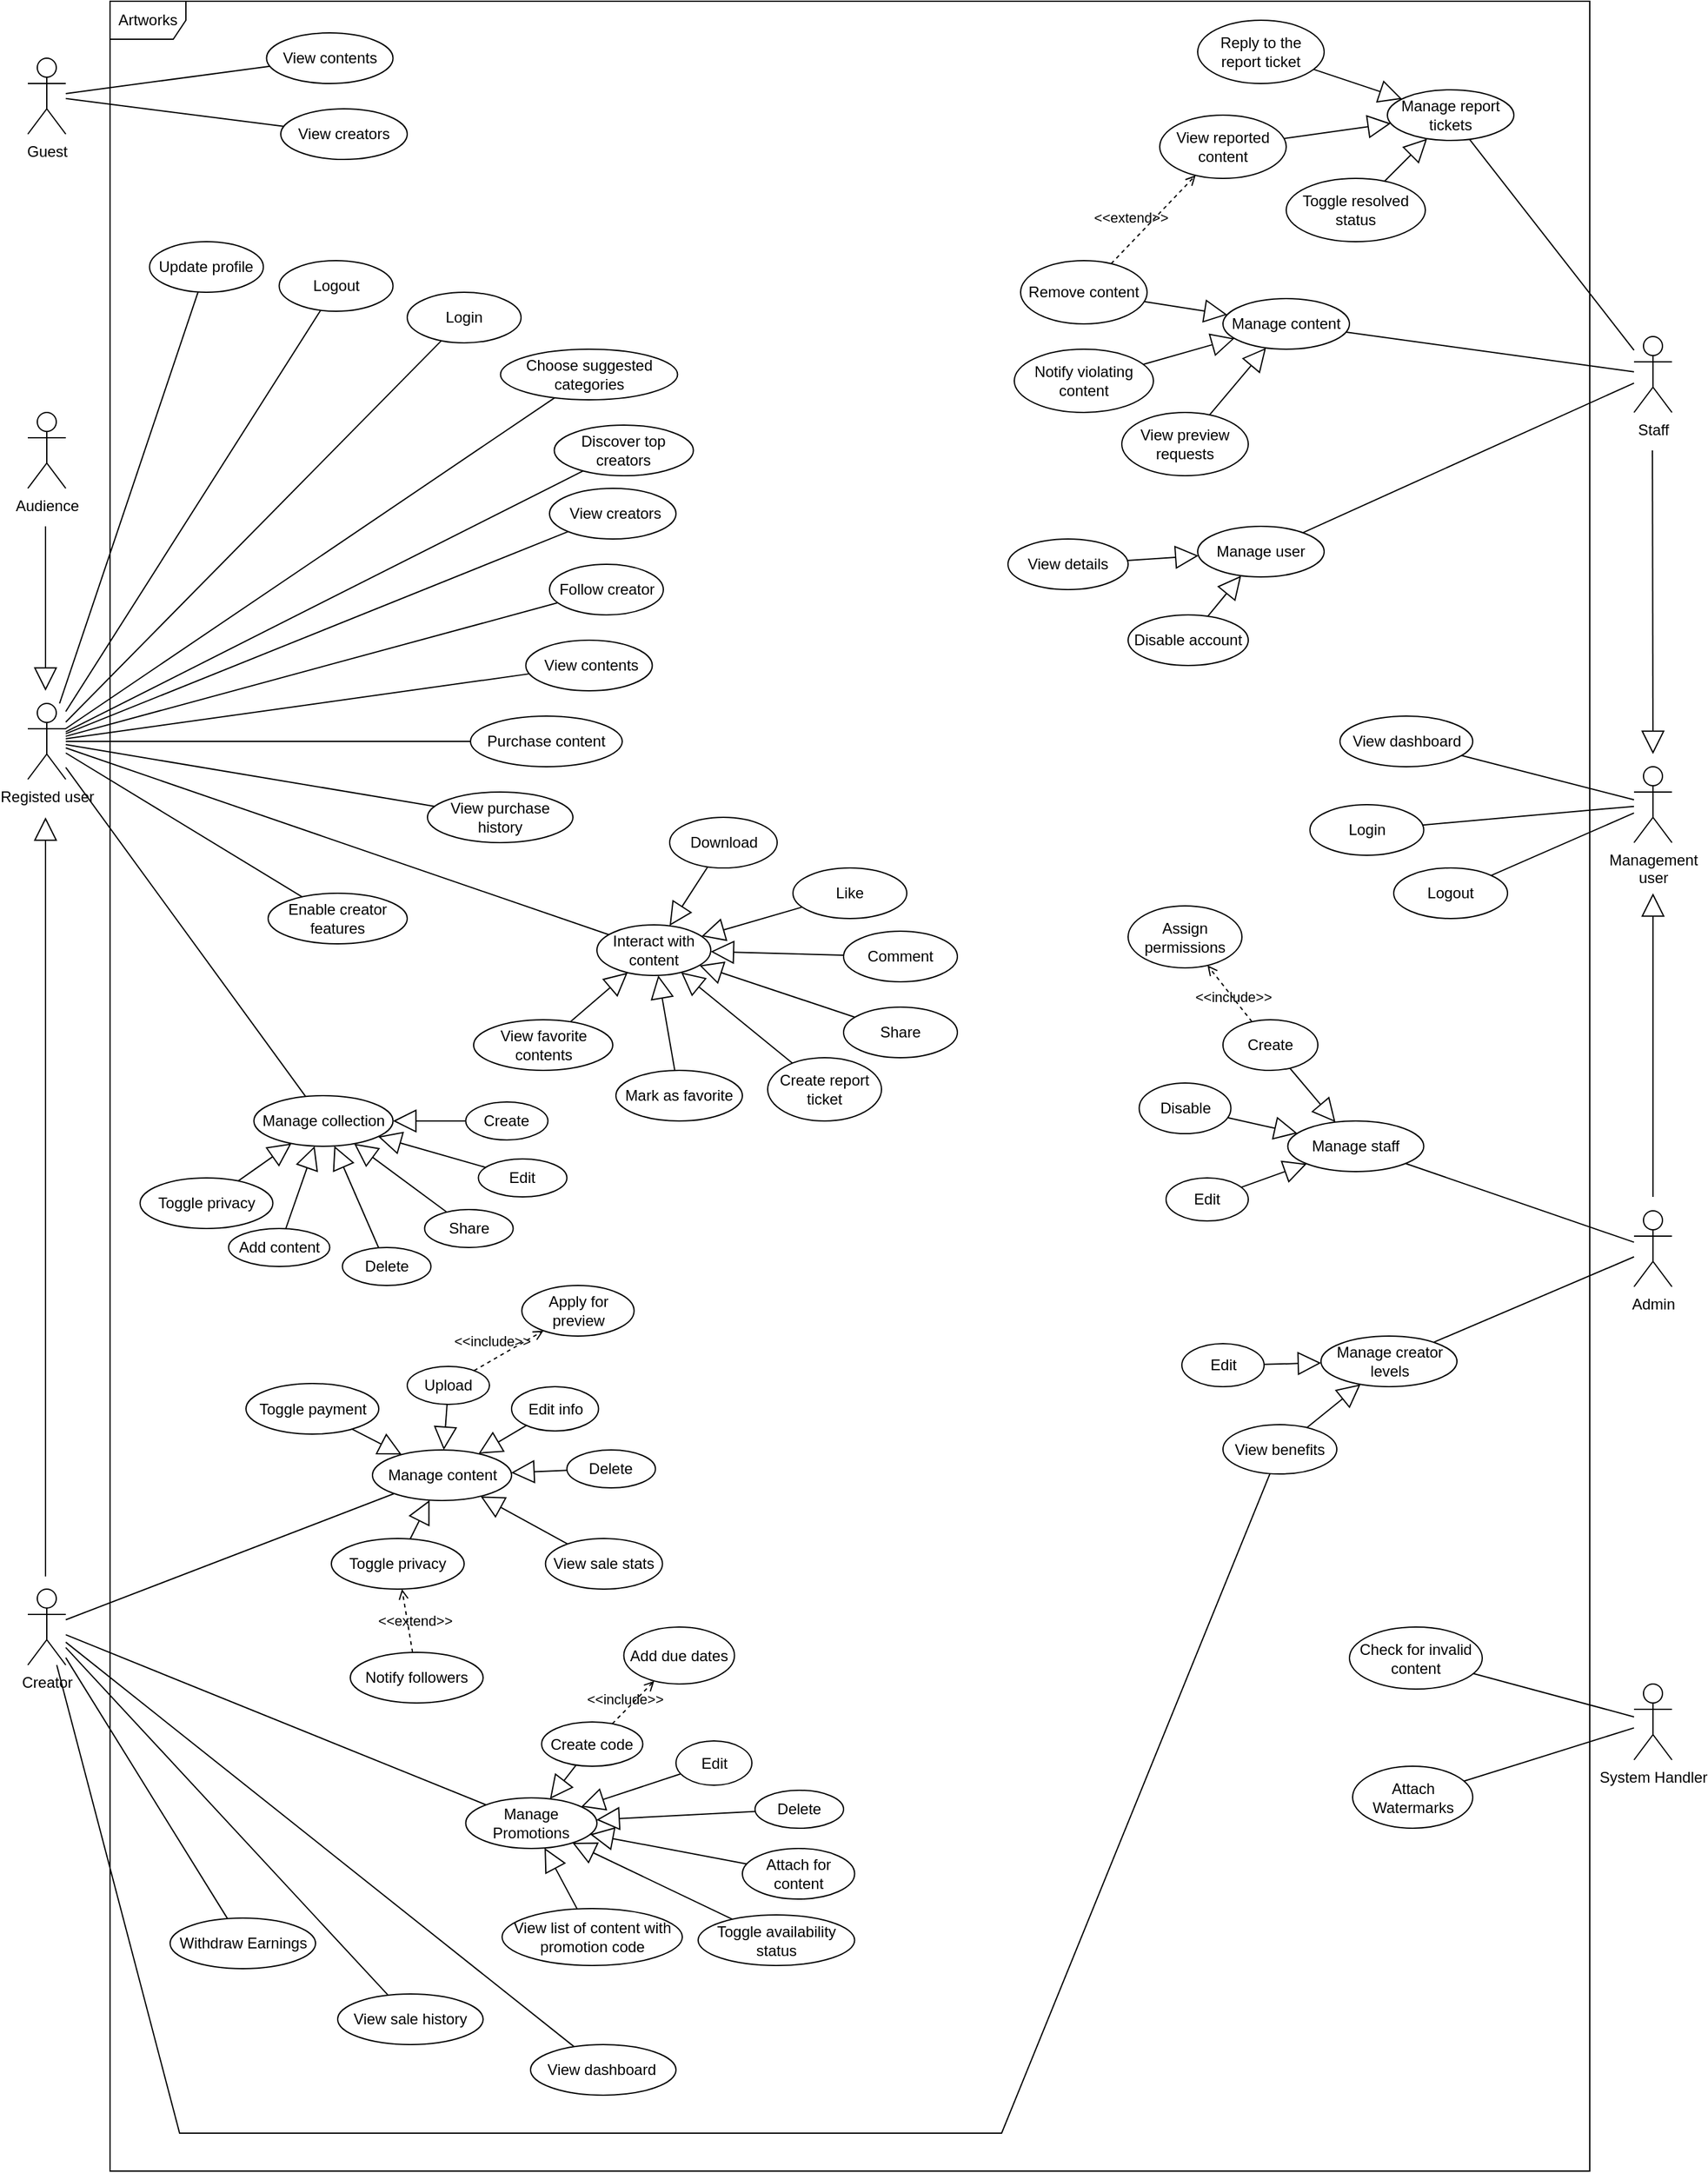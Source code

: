 <mxfile version="20.7.4" type="device"><diagram name="Page-1" id="kQustK7a7UurnO4DszvL"><mxGraphModel dx="1050" dy="621" grid="1" gridSize="10" guides="1" tooltips="1" connect="1" arrows="1" fold="1" page="1" pageScale="1" pageWidth="827" pageHeight="1169" math="0" shadow="0"><root><mxCell id="0"/><mxCell id="1" parent="0"/><mxCell id="cgvhc1aXtTmE0qDCcYUd-1" value="Artworks" style="shape=umlFrame;whiteSpace=wrap;html=1;pointerEvents=0;movable=0;resizable=0;rotatable=0;deletable=0;editable=0;connectable=0;" parent="1" vertex="1"><mxGeometry x="105" y="55" width="1170" height="1715" as="geometry"/></mxCell><mxCell id="NN4gmydEw8LI-2lwSv9F-12" style="rounded=0;orthogonalLoop=1;jettySize=auto;html=1;endArrow=none;endFill=0;" parent="1" source="NN4gmydEw8LI-2lwSv9F-4" target="NN4gmydEw8LI-2lwSv9F-11" edge="1"><mxGeometry relative="1" as="geometry"><mxPoint x="70" y="446.815" as="sourcePoint"/></mxGeometry></mxCell><mxCell id="NN4gmydEw8LI-2lwSv9F-13" style="rounded=0;orthogonalLoop=1;jettySize=auto;html=1;endArrow=none;endFill=0;" parent="1" source="NN4gmydEw8LI-2lwSv9F-4" target="NN4gmydEw8LI-2lwSv9F-9" edge="1"><mxGeometry relative="1" as="geometry"><mxPoint x="70" y="449.579" as="sourcePoint"/></mxGeometry></mxCell><mxCell id="NN4gmydEw8LI-2lwSv9F-15" style="edgeStyle=none;rounded=0;orthogonalLoop=1;jettySize=auto;html=1;endArrow=none;endFill=0;" parent="1" source="NN4gmydEw8LI-2lwSv9F-4" target="NN4gmydEw8LI-2lwSv9F-14" edge="1"><mxGeometry relative="1" as="geometry"><mxPoint x="70" y="443.397" as="sourcePoint"/></mxGeometry></mxCell><mxCell id="NN4gmydEw8LI-2lwSv9F-26" style="edgeStyle=none;rounded=0;orthogonalLoop=1;jettySize=auto;html=1;endArrow=none;endFill=0;" parent="1" source="NN4gmydEw8LI-2lwSv9F-4" target="NN4gmydEw8LI-2lwSv9F-25" edge="1"><mxGeometry relative="1" as="geometry"/></mxCell><mxCell id="NN4gmydEw8LI-2lwSv9F-33" style="edgeStyle=none;rounded=0;orthogonalLoop=1;jettySize=auto;html=1;endArrow=none;endFill=0;" parent="1" source="NN4gmydEw8LI-2lwSv9F-4" target="NN4gmydEw8LI-2lwSv9F-45" edge="1"><mxGeometry relative="1" as="geometry"><mxPoint x="216.309" y="870.574" as="targetPoint"/></mxGeometry></mxCell><mxCell id="NN4gmydEw8LI-2lwSv9F-36" style="edgeStyle=none;rounded=0;orthogonalLoop=1;jettySize=auto;html=1;endArrow=none;endFill=0;" parent="1" source="NN4gmydEw8LI-2lwSv9F-4" target="NN4gmydEw8LI-2lwSv9F-35" edge="1"><mxGeometry relative="1" as="geometry"/></mxCell><mxCell id="NN4gmydEw8LI-2lwSv9F-44" style="edgeStyle=none;rounded=0;orthogonalLoop=1;jettySize=auto;html=1;endArrow=none;endFill=0;" parent="1" source="NN4gmydEw8LI-2lwSv9F-4" target="NN4gmydEw8LI-2lwSv9F-43" edge="1"><mxGeometry relative="1" as="geometry"><mxPoint x="70" y="462" as="sourcePoint"/></mxGeometry></mxCell><mxCell id="NN4gmydEw8LI-2lwSv9F-50" style="edgeStyle=none;rounded=0;orthogonalLoop=1;jettySize=auto;html=1;endArrow=none;endFill=0;" parent="1" source="NN4gmydEw8LI-2lwSv9F-4" target="NN4gmydEw8LI-2lwSv9F-49" edge="1"><mxGeometry relative="1" as="geometry"><mxPoint x="70" y="452.386" as="sourcePoint"/></mxGeometry></mxCell><mxCell id="NN4gmydEw8LI-2lwSv9F-52" style="edgeStyle=none;rounded=0;orthogonalLoop=1;jettySize=auto;html=1;endArrow=none;endFill=0;" parent="1" source="NN4gmydEw8LI-2lwSv9F-4" target="NN4gmydEw8LI-2lwSv9F-51" edge="1"><mxGeometry relative="1" as="geometry"><mxPoint x="70" y="456.136" as="sourcePoint"/></mxGeometry></mxCell><mxCell id="NN4gmydEw8LI-2lwSv9F-58" style="edgeStyle=none;rounded=0;orthogonalLoop=1;jettySize=auto;html=1;endArrow=none;endFill=0;" parent="1" source="NN4gmydEw8LI-2lwSv9F-4" target="NN4gmydEw8LI-2lwSv9F-57" edge="1"><mxGeometry relative="1" as="geometry"/></mxCell><mxCell id="NN4gmydEw8LI-2lwSv9F-87" style="edgeStyle=none;shape=connector;rounded=0;orthogonalLoop=1;jettySize=auto;html=1;labelBackgroundColor=default;strokeColor=default;align=center;verticalAlign=middle;fontFamily=Helvetica;fontSize=11;fontColor=default;endArrow=none;endFill=0;" parent="1" source="NN4gmydEw8LI-2lwSv9F-4" target="NN4gmydEw8LI-2lwSv9F-75" edge="1"><mxGeometry relative="1" as="geometry"/></mxCell><mxCell id="NN4gmydEw8LI-2lwSv9F-4" value="Registed user" style="shape=umlActor;verticalLabelPosition=bottom;verticalAlign=top;html=1;" parent="1" vertex="1"><mxGeometry x="40" y="610" width="30" height="60" as="geometry"/></mxCell><mxCell id="NN4gmydEw8LI-2lwSv9F-21" style="edgeStyle=none;rounded=0;orthogonalLoop=1;jettySize=auto;html=1;endArrow=none;endFill=0;" parent="1" source="NN4gmydEw8LI-2lwSv9F-6" target="NN4gmydEw8LI-2lwSv9F-16" edge="1"><mxGeometry relative="1" as="geometry"/></mxCell><mxCell id="NN4gmydEw8LI-2lwSv9F-70" style="edgeStyle=none;shape=connector;rounded=0;orthogonalLoop=1;jettySize=auto;html=1;labelBackgroundColor=default;strokeColor=default;align=center;verticalAlign=middle;fontFamily=Helvetica;fontSize=11;fontColor=default;endArrow=none;endFill=0;" parent="1" source="NN4gmydEw8LI-2lwSv9F-6" target="NN4gmydEw8LI-2lwSv9F-63" edge="1"><mxGeometry relative="1" as="geometry"/></mxCell><mxCell id="NN4gmydEw8LI-2lwSv9F-6" value="Guest" style="shape=umlActor;verticalLabelPosition=bottom;verticalAlign=top;html=1;" parent="1" vertex="1"><mxGeometry x="40" y="100" width="30" height="60" as="geometry"/></mxCell><mxCell id="NN4gmydEw8LI-2lwSv9F-9" value="Login" style="ellipse;whiteSpace=wrap;html=1;" parent="1" vertex="1"><mxGeometry x="340" y="285" width="90" height="40" as="geometry"/></mxCell><mxCell id="NN4gmydEw8LI-2lwSv9F-11" value="Logout" style="ellipse;whiteSpace=wrap;html=1;" parent="1" vertex="1"><mxGeometry x="238.75" y="260" width="90" height="40" as="geometry"/></mxCell><mxCell id="NN4gmydEw8LI-2lwSv9F-14" value="Update profile" style="ellipse;whiteSpace=wrap;html=1;" parent="1" vertex="1"><mxGeometry x="136.25" y="245" width="90" height="40" as="geometry"/></mxCell><mxCell id="NN4gmydEw8LI-2lwSv9F-16" value="View contents" style="ellipse;whiteSpace=wrap;html=1;" parent="1" vertex="1"><mxGeometry x="228.75" y="80" width="100" height="40" as="geometry"/></mxCell><mxCell id="NN4gmydEw8LI-2lwSv9F-25" value="Purchase content" style="ellipse;whiteSpace=wrap;html=1;" parent="1" vertex="1"><mxGeometry x="390" y="620" width="120" height="40" as="geometry"/></mxCell><mxCell id="NN4gmydEw8LI-2lwSv9F-35" value="Interact with content" style="ellipse;whiteSpace=wrap;html=1;" parent="1" vertex="1"><mxGeometry x="490" y="785" width="90" height="40" as="geometry"/></mxCell><mxCell id="NN4gmydEw8LI-2lwSv9F-37" value="Like" style="ellipse;whiteSpace=wrap;html=1;" parent="1" vertex="1"><mxGeometry x="645" y="740" width="90" height="40" as="geometry"/></mxCell><mxCell id="NN4gmydEw8LI-2lwSv9F-38" value="Comment" style="ellipse;whiteSpace=wrap;html=1;" parent="1" vertex="1"><mxGeometry x="685" y="790" width="90" height="40" as="geometry"/></mxCell><mxCell id="NN4gmydEw8LI-2lwSv9F-39" value="Share" style="ellipse;whiteSpace=wrap;html=1;" parent="1" vertex="1"><mxGeometry x="685" y="850" width="90" height="40" as="geometry"/></mxCell><mxCell id="NN4gmydEw8LI-2lwSv9F-43" value="Follow creator" style="ellipse;whiteSpace=wrap;html=1;" parent="1" vertex="1"><mxGeometry x="452.5" y="500" width="90" height="40" as="geometry"/></mxCell><mxCell id="NN4gmydEw8LI-2lwSv9F-45" value="View purchase history" style="ellipse;whiteSpace=wrap;html=1;" parent="1" vertex="1"><mxGeometry x="356" y="680" width="115" height="40" as="geometry"/></mxCell><mxCell id="NN4gmydEw8LI-2lwSv9F-47" value="Download" style="ellipse;whiteSpace=wrap;html=1;" parent="1" vertex="1"><mxGeometry x="547.5" y="700" width="85" height="40" as="geometry"/></mxCell><mxCell id="NN4gmydEw8LI-2lwSv9F-49" value="Choose suggested categories" style="ellipse;whiteSpace=wrap;html=1;" parent="1" vertex="1"><mxGeometry x="413.75" y="330" width="140" height="40" as="geometry"/></mxCell><mxCell id="NN4gmydEw8LI-2lwSv9F-51" value="Discover top creators" style="ellipse;whiteSpace=wrap;html=1;" parent="1" vertex="1"><mxGeometry x="456.25" y="390" width="110" height="40" as="geometry"/></mxCell><mxCell id="NN4gmydEw8LI-2lwSv9F-53" value="Create report ticket" style="ellipse;whiteSpace=wrap;html=1;" parent="1" vertex="1"><mxGeometry x="625" y="890" width="90" height="50" as="geometry"/></mxCell><mxCell id="NN4gmydEw8LI-2lwSv9F-55" value="Mark as favorite" style="ellipse;whiteSpace=wrap;html=1;" parent="1" vertex="1"><mxGeometry x="505" y="900" width="100" height="40" as="geometry"/></mxCell><mxCell id="NN4gmydEw8LI-2lwSv9F-57" value="Enable creator features" style="ellipse;whiteSpace=wrap;html=1;" parent="1" vertex="1"><mxGeometry x="230" y="760" width="110" height="40" as="geometry"/></mxCell><mxCell id="NN4gmydEw8LI-2lwSv9F-59" value="View favorite contents" style="ellipse;whiteSpace=wrap;html=1;" parent="1" vertex="1"><mxGeometry x="392.5" y="860" width="110" height="40" as="geometry"/></mxCell><mxCell id="NN4gmydEw8LI-2lwSv9F-93" style="edgeStyle=none;shape=connector;rounded=0;orthogonalLoop=1;jettySize=auto;html=1;labelBackgroundColor=default;strokeColor=default;align=center;verticalAlign=middle;fontFamily=Helvetica;fontSize=11;fontColor=default;endArrow=none;endFill=0;" parent="1" source="NN4gmydEw8LI-2lwSv9F-61" target="NN4gmydEw8LI-2lwSv9F-92" edge="1"><mxGeometry relative="1" as="geometry"/></mxCell><mxCell id="NN4gmydEw8LI-2lwSv9F-97" style="edgeStyle=none;shape=connector;rounded=0;orthogonalLoop=1;jettySize=auto;html=1;labelBackgroundColor=default;strokeColor=default;align=center;verticalAlign=middle;fontFamily=Helvetica;fontSize=11;fontColor=default;endArrow=none;endFill=0;" parent="1" source="NN4gmydEw8LI-2lwSv9F-61" target="NN4gmydEw8LI-2lwSv9F-91" edge="1"><mxGeometry relative="1" as="geometry"/></mxCell><mxCell id="NN4gmydEw8LI-2lwSv9F-127" style="edgeStyle=none;shape=connector;rounded=0;orthogonalLoop=1;jettySize=auto;html=1;labelBackgroundColor=default;strokeColor=default;align=center;verticalAlign=middle;fontFamily=Helvetica;fontSize=11;fontColor=default;endArrow=none;endFill=0;" parent="1" source="NN4gmydEw8LI-2lwSv9F-61" target="NN4gmydEw8LI-2lwSv9F-101" edge="1"><mxGeometry relative="1" as="geometry"/></mxCell><mxCell id="NN4gmydEw8LI-2lwSv9F-129" style="edgeStyle=none;shape=connector;rounded=0;orthogonalLoop=1;jettySize=auto;html=1;labelBackgroundColor=default;strokeColor=default;align=center;verticalAlign=middle;fontFamily=Helvetica;fontSize=11;fontColor=default;endArrow=none;endFill=0;" parent="1" source="NN4gmydEw8LI-2lwSv9F-61" target="NN4gmydEw8LI-2lwSv9F-128" edge="1"><mxGeometry relative="1" as="geometry"/></mxCell><mxCell id="NN4gmydEw8LI-2lwSv9F-148" style="edgeStyle=none;shape=connector;rounded=0;orthogonalLoop=1;jettySize=auto;html=1;labelBackgroundColor=default;strokeColor=default;align=center;verticalAlign=middle;fontFamily=Helvetica;fontSize=11;fontColor=default;endArrow=none;endFill=0;" parent="1" source="NN4gmydEw8LI-2lwSv9F-61" target="NN4gmydEw8LI-2lwSv9F-146" edge="1"><mxGeometry relative="1" as="geometry"><Array as="points"><mxPoint x="160" y="1740"/><mxPoint x="810" y="1740"/></Array></mxGeometry></mxCell><mxCell id="NN4gmydEw8LI-2lwSv9F-180" style="edgeStyle=none;shape=connector;rounded=0;orthogonalLoop=1;jettySize=auto;html=1;labelBackgroundColor=default;strokeColor=default;align=center;verticalAlign=middle;fontFamily=Helvetica;fontSize=11;fontColor=default;endArrow=none;endFill=0;" parent="1" source="NN4gmydEw8LI-2lwSv9F-61" target="NN4gmydEw8LI-2lwSv9F-151" edge="1"><mxGeometry relative="1" as="geometry"/></mxCell><mxCell id="NN4gmydEw8LI-2lwSv9F-61" value="Creator" style="shape=umlActor;verticalLabelPosition=bottom;verticalAlign=top;html=1;" parent="1" vertex="1"><mxGeometry x="40" y="1310" width="30" height="60" as="geometry"/></mxCell><mxCell id="NN4gmydEw8LI-2lwSv9F-62" value="" style="endArrow=block;endSize=16;endFill=0;html=1;rounded=0;" parent="1" edge="1"><mxGeometry width="160" relative="1" as="geometry"><mxPoint x="54" y="1300" as="sourcePoint"/><mxPoint x="54" y="700" as="targetPoint"/></mxGeometry></mxCell><mxCell id="NN4gmydEw8LI-2lwSv9F-63" value="View creators" style="ellipse;whiteSpace=wrap;html=1;" parent="1" vertex="1"><mxGeometry x="240" y="140" width="100" height="40" as="geometry"/></mxCell><mxCell id="NN4gmydEw8LI-2lwSv9F-75" value="Manage collection" style="ellipse;whiteSpace=wrap;html=1;" parent="1" vertex="1"><mxGeometry x="218.75" y="920" width="110" height="40" as="geometry"/></mxCell><mxCell id="NN4gmydEw8LI-2lwSv9F-76" value="Create" style="ellipse;whiteSpace=wrap;html=1;" parent="1" vertex="1"><mxGeometry x="386.25" y="925" width="65" height="30" as="geometry"/></mxCell><mxCell id="NN4gmydEw8LI-2lwSv9F-78" value="Edit" style="ellipse;whiteSpace=wrap;html=1;" parent="1" vertex="1"><mxGeometry x="396.25" y="970" width="70" height="30" as="geometry"/></mxCell><mxCell id="NN4gmydEw8LI-2lwSv9F-79" value="Toggle privacy " style="ellipse;whiteSpace=wrap;html=1;" parent="1" vertex="1"><mxGeometry x="128.75" y="985" width="105" height="40" as="geometry"/></mxCell><mxCell id="NN4gmydEw8LI-2lwSv9F-80" value="Delete" style="ellipse;whiteSpace=wrap;html=1;" parent="1" vertex="1"><mxGeometry x="288.75" y="1040" width="70" height="30" as="geometry"/></mxCell><mxCell id="NN4gmydEw8LI-2lwSv9F-81" value="Add content" style="ellipse;whiteSpace=wrap;html=1;" parent="1" vertex="1"><mxGeometry x="198.75" y="1025" width="80" height="30" as="geometry"/></mxCell><mxCell id="NN4gmydEw8LI-2lwSv9F-82" value="" style="endArrow=block;endSize=16;endFill=0;html=1;rounded=0;" parent="1" source="NN4gmydEw8LI-2lwSv9F-81" target="NN4gmydEw8LI-2lwSv9F-75" edge="1"><mxGeometry width="160" relative="1" as="geometry"><mxPoint x="137.75" y="1120" as="sourcePoint"/><mxPoint x="137.75" y="600" as="targetPoint"/></mxGeometry></mxCell><mxCell id="NN4gmydEw8LI-2lwSv9F-83" value="" style="endArrow=block;endSize=16;endFill=0;html=1;rounded=0;" parent="1" source="NN4gmydEw8LI-2lwSv9F-80" target="NN4gmydEw8LI-2lwSv9F-75" edge="1"><mxGeometry width="160" relative="1" as="geometry"><mxPoint x="348.75" y="1081" as="sourcePoint"/><mxPoint x="375.75" y="1039" as="targetPoint"/></mxGeometry></mxCell><mxCell id="NN4gmydEw8LI-2lwSv9F-84" value="" style="endArrow=block;endSize=16;endFill=0;html=1;rounded=0;" parent="1" source="NN4gmydEw8LI-2lwSv9F-78" target="NN4gmydEw8LI-2lwSv9F-75" edge="1"><mxGeometry width="160" relative="1" as="geometry"><mxPoint x="426.75" y="1080" as="sourcePoint"/><mxPoint x="400.75" y="1039" as="targetPoint"/></mxGeometry></mxCell><mxCell id="NN4gmydEw8LI-2lwSv9F-85" value="" style="endArrow=block;endSize=16;endFill=0;html=1;rounded=0;" parent="1" source="NN4gmydEw8LI-2lwSv9F-76" target="NN4gmydEw8LI-2lwSv9F-75" edge="1"><mxGeometry width="160" relative="1" as="geometry"><mxPoint x="482.75" y="1046" as="sourcePoint"/><mxPoint x="432.75" y="1032" as="targetPoint"/></mxGeometry></mxCell><mxCell id="NN4gmydEw8LI-2lwSv9F-86" value="" style="endArrow=block;endSize=16;endFill=0;html=1;rounded=0;" parent="1" source="NN4gmydEw8LI-2lwSv9F-79" target="NN4gmydEw8LI-2lwSv9F-75" edge="1"><mxGeometry width="160" relative="1" as="geometry"><mxPoint x="348.75" y="1081" as="sourcePoint"/><mxPoint x="375.75" y="1039" as="targetPoint"/></mxGeometry></mxCell><mxCell id="NN4gmydEw8LI-2lwSv9F-88" value="Share" style="ellipse;whiteSpace=wrap;html=1;" parent="1" vertex="1"><mxGeometry x="353.75" y="1010" width="70" height="30" as="geometry"/></mxCell><mxCell id="NN4gmydEw8LI-2lwSv9F-89" value="" style="endArrow=block;endSize=16;endFill=0;html=1;rounded=0;" parent="1" source="NN4gmydEw8LI-2lwSv9F-88" target="NN4gmydEw8LI-2lwSv9F-75" edge="1"><mxGeometry width="160" relative="1" as="geometry"><mxPoint x="474.25" y="992" as="sourcePoint"/><mxPoint x="412.25" y="985" as="targetPoint"/></mxGeometry></mxCell><mxCell id="NN4gmydEw8LI-2lwSv9F-91" value="View sale history" style="ellipse;whiteSpace=wrap;html=1;" parent="1" vertex="1"><mxGeometry x="285" y="1630" width="115" height="40" as="geometry"/></mxCell><mxCell id="NN4gmydEw8LI-2lwSv9F-92" value="View dashboard&amp;nbsp;" style="ellipse;whiteSpace=wrap;html=1;" parent="1" vertex="1"><mxGeometry x="437.5" y="1670" width="115" height="40" as="geometry"/></mxCell><mxCell id="NN4gmydEw8LI-2lwSv9F-101" value="Manage content" style="ellipse;whiteSpace=wrap;html=1;" parent="1" vertex="1"><mxGeometry x="312.5" y="1200" width="110" height="40" as="geometry"/></mxCell><mxCell id="NN4gmydEw8LI-2lwSv9F-102" value="Upload" style="ellipse;whiteSpace=wrap;html=1;" parent="1" vertex="1"><mxGeometry x="340" y="1134" width="65" height="30" as="geometry"/></mxCell><mxCell id="NN4gmydEw8LI-2lwSv9F-103" value="Edit info" style="ellipse;whiteSpace=wrap;html=1;" parent="1" vertex="1"><mxGeometry x="422.5" y="1150" width="68.75" height="35" as="geometry"/></mxCell><mxCell id="NN4gmydEw8LI-2lwSv9F-104" value="Toggle privacy " style="ellipse;whiteSpace=wrap;html=1;" parent="1" vertex="1"><mxGeometry x="280" y="1270" width="105" height="40" as="geometry"/></mxCell><mxCell id="NN4gmydEw8LI-2lwSv9F-105" value="Delete" style="ellipse;whiteSpace=wrap;html=1;" parent="1" vertex="1"><mxGeometry x="466.25" y="1200" width="70" height="30" as="geometry"/></mxCell><mxCell id="NN4gmydEw8LI-2lwSv9F-108" value="" style="endArrow=block;endSize=16;endFill=0;html=1;rounded=0;" parent="1" source="NN4gmydEw8LI-2lwSv9F-105" target="NN4gmydEw8LI-2lwSv9F-101" edge="1"><mxGeometry width="160" relative="1" as="geometry"><mxPoint x="391.81" y="1361" as="sourcePoint"/><mxPoint x="418.81" y="1319" as="targetPoint"/></mxGeometry></mxCell><mxCell id="NN4gmydEw8LI-2lwSv9F-109" value="" style="endArrow=block;endSize=16;endFill=0;html=1;rounded=0;" parent="1" source="NN4gmydEw8LI-2lwSv9F-103" target="NN4gmydEw8LI-2lwSv9F-101" edge="1"><mxGeometry width="160" relative="1" as="geometry"><mxPoint x="469.81" y="1360" as="sourcePoint"/><mxPoint x="443.81" y="1319" as="targetPoint"/></mxGeometry></mxCell><mxCell id="NN4gmydEw8LI-2lwSv9F-110" value="" style="endArrow=block;endSize=16;endFill=0;html=1;rounded=0;" parent="1" source="NN4gmydEw8LI-2lwSv9F-102" target="NN4gmydEw8LI-2lwSv9F-101" edge="1"><mxGeometry width="160" relative="1" as="geometry"><mxPoint x="525.81" y="1326" as="sourcePoint"/><mxPoint x="475.81" y="1312" as="targetPoint"/></mxGeometry></mxCell><mxCell id="NN4gmydEw8LI-2lwSv9F-111" value="" style="endArrow=block;endSize=16;endFill=0;html=1;rounded=0;" parent="1" source="NN4gmydEw8LI-2lwSv9F-104" target="NN4gmydEw8LI-2lwSv9F-101" edge="1"><mxGeometry width="160" relative="1" as="geometry"><mxPoint x="391.81" y="1361" as="sourcePoint"/><mxPoint x="418.81" y="1319" as="targetPoint"/></mxGeometry></mxCell><mxCell id="NN4gmydEw8LI-2lwSv9F-114" value="" style="endArrow=block;endSize=16;endFill=0;html=1;rounded=0;" parent="1" source="NN4gmydEw8LI-2lwSv9F-59" target="NN4gmydEw8LI-2lwSv9F-35" edge="1"><mxGeometry width="160" relative="1" as="geometry"><mxPoint x="523" y="1018" as="sourcePoint"/><mxPoint x="463" y="1025" as="targetPoint"/></mxGeometry></mxCell><mxCell id="NN4gmydEw8LI-2lwSv9F-115" value="" style="endArrow=block;endSize=16;endFill=0;html=1;rounded=0;" parent="1" source="NN4gmydEw8LI-2lwSv9F-55" target="NN4gmydEw8LI-2lwSv9F-35" edge="1"><mxGeometry width="160" relative="1" as="geometry"><mxPoint x="471" y="881" as="sourcePoint"/><mxPoint x="525" y="833" as="targetPoint"/></mxGeometry></mxCell><mxCell id="NN4gmydEw8LI-2lwSv9F-116" value="" style="endArrow=block;endSize=16;endFill=0;html=1;rounded=0;" parent="1" source="NN4gmydEw8LI-2lwSv9F-53" target="NN4gmydEw8LI-2lwSv9F-35" edge="1"><mxGeometry width="160" relative="1" as="geometry"><mxPoint x="562" y="920" as="sourcePoint"/><mxPoint x="548" y="835" as="targetPoint"/></mxGeometry></mxCell><mxCell id="NN4gmydEw8LI-2lwSv9F-117" value="" style="endArrow=block;endSize=16;endFill=0;html=1;rounded=0;" parent="1" source="NN4gmydEw8LI-2lwSv9F-39" target="NN4gmydEw8LI-2lwSv9F-35" edge="1"><mxGeometry width="160" relative="1" as="geometry"><mxPoint x="659" y="912" as="sourcePoint"/><mxPoint x="566" y="833" as="targetPoint"/></mxGeometry></mxCell><mxCell id="NN4gmydEw8LI-2lwSv9F-118" value="" style="endArrow=block;endSize=16;endFill=0;html=1;rounded=0;" parent="1" source="NN4gmydEw8LI-2lwSv9F-38" target="NN4gmydEw8LI-2lwSv9F-35" edge="1"><mxGeometry width="160" relative="1" as="geometry"><mxPoint x="720" y="878" as="sourcePoint"/><mxPoint x="580" y="828" as="targetPoint"/></mxGeometry></mxCell><mxCell id="NN4gmydEw8LI-2lwSv9F-119" value="" style="endArrow=block;endSize=16;endFill=0;html=1;rounded=0;" parent="1" source="NN4gmydEw8LI-2lwSv9F-37" target="NN4gmydEw8LI-2lwSv9F-35" edge="1"><mxGeometry width="160" relative="1" as="geometry"><mxPoint x="738" y="834" as="sourcePoint"/><mxPoint x="589" y="819" as="targetPoint"/></mxGeometry></mxCell><mxCell id="NN4gmydEw8LI-2lwSv9F-120" value="" style="endArrow=block;endSize=16;endFill=0;html=1;rounded=0;" parent="1" source="NN4gmydEw8LI-2lwSv9F-47" target="NN4gmydEw8LI-2lwSv9F-35" edge="1"><mxGeometry width="160" relative="1" as="geometry"><mxPoint x="688" y="771" as="sourcePoint"/><mxPoint x="582" y="804" as="targetPoint"/></mxGeometry></mxCell><mxCell id="NN4gmydEw8LI-2lwSv9F-125" value="Apply for preview" style="ellipse;whiteSpace=wrap;html=1;" parent="1" vertex="1"><mxGeometry x="430.62" y="1070" width="88.75" height="40" as="geometry"/></mxCell><mxCell id="NN4gmydEw8LI-2lwSv9F-128" value="Withdraw Earnings" style="ellipse;whiteSpace=wrap;html=1;" parent="1" vertex="1"><mxGeometry x="152.5" y="1570" width="115" height="40" as="geometry"/></mxCell><mxCell id="NN4gmydEw8LI-2lwSv9F-130" value="Toggle payment" style="ellipse;whiteSpace=wrap;html=1;" parent="1" vertex="1"><mxGeometry x="212.5" y="1147.5" width="105" height="40" as="geometry"/></mxCell><mxCell id="NN4gmydEw8LI-2lwSv9F-131" value="" style="endArrow=block;endSize=16;endFill=0;html=1;rounded=0;" parent="1" source="NN4gmydEw8LI-2lwSv9F-130" target="NN4gmydEw8LI-2lwSv9F-101" edge="1"><mxGeometry width="160" relative="1" as="geometry"><mxPoint x="260.07" y="1236.83" as="sourcePoint"/><mxPoint x="337.31" y="1240" as="targetPoint"/></mxGeometry></mxCell><mxCell id="NN4gmydEw8LI-2lwSv9F-145" value="Manage creator levels" style="ellipse;whiteSpace=wrap;html=1;" parent="1" vertex="1"><mxGeometry x="1062.5" y="1110" width="107.5" height="40" as="geometry"/></mxCell><mxCell id="NN4gmydEw8LI-2lwSv9F-146" value="View benefits" style="ellipse;whiteSpace=wrap;html=1;" parent="1" vertex="1"><mxGeometry x="985" y="1180" width="90" height="39" as="geometry"/></mxCell><mxCell id="NN4gmydEw8LI-2lwSv9F-147" value="" style="endArrow=block;endSize=16;endFill=0;html=1;rounded=0;" parent="1" source="NN4gmydEw8LI-2lwSv9F-146" target="NN4gmydEw8LI-2lwSv9F-145" edge="1"><mxGeometry width="160" relative="1" as="geometry"><mxPoint x="633.88" y="1434" as="sourcePoint"/><mxPoint x="557.88" y="1379" as="targetPoint"/></mxGeometry></mxCell><mxCell id="NN4gmydEw8LI-2lwSv9F-221" style="edgeStyle=none;shape=connector;rounded=0;orthogonalLoop=1;jettySize=auto;html=1;labelBackgroundColor=default;strokeColor=default;align=center;verticalAlign=middle;fontFamily=Helvetica;fontSize=11;fontColor=default;endArrow=none;endFill=0;" parent="1" source="XKH99J4XphCKQ2bqWC3o-9" target="NN4gmydEw8LI-2lwSv9F-186" edge="1"><mxGeometry relative="1" as="geometry"/></mxCell><mxCell id="NN4gmydEw8LI-2lwSv9F-222" style="edgeStyle=none;shape=connector;rounded=0;orthogonalLoop=1;jettySize=auto;html=1;labelBackgroundColor=default;strokeColor=default;align=center;verticalAlign=middle;fontFamily=Helvetica;fontSize=11;fontColor=default;endArrow=none;endFill=0;" parent="1" source="XKH99J4XphCKQ2bqWC3o-9" target="NN4gmydEw8LI-2lwSv9F-187" edge="1"><mxGeometry relative="1" as="geometry"/></mxCell><mxCell id="NN4gmydEw8LI-2lwSv9F-225" style="edgeStyle=none;shape=connector;rounded=0;orthogonalLoop=1;jettySize=auto;html=1;labelBackgroundColor=default;strokeColor=default;align=center;verticalAlign=middle;fontFamily=Helvetica;fontSize=11;fontColor=default;endArrow=none;endFill=0;" parent="1" source="XKH99J4XphCKQ2bqWC3o-9" target="NN4gmydEw8LI-2lwSv9F-223" edge="1"><mxGeometry relative="1" as="geometry"/></mxCell><mxCell id="NN4gmydEw8LI-2lwSv9F-230" style="edgeStyle=none;shape=connector;rounded=0;orthogonalLoop=1;jettySize=auto;html=1;labelBackgroundColor=default;strokeColor=default;align=center;verticalAlign=middle;fontFamily=Helvetica;fontSize=11;fontColor=default;endArrow=none;endFill=0;" parent="1" source="NN4gmydEw8LI-2lwSv9F-149" target="NN4gmydEw8LI-2lwSv9F-145" edge="1"><mxGeometry relative="1" as="geometry"/></mxCell><mxCell id="NN4gmydEw8LI-2lwSv9F-241" style="edgeStyle=none;shape=connector;rounded=0;orthogonalLoop=1;jettySize=auto;html=1;labelBackgroundColor=default;strokeColor=default;align=center;verticalAlign=middle;fontFamily=Helvetica;fontSize=11;fontColor=default;endArrow=none;endFill=0;" parent="1" source="NN4gmydEw8LI-2lwSv9F-149" target="NN4gmydEw8LI-2lwSv9F-231" edge="1"><mxGeometry relative="1" as="geometry"/></mxCell><mxCell id="NN4gmydEw8LI-2lwSv9F-149" value="Admin" style="shape=umlActor;verticalLabelPosition=bottom;verticalAlign=top;html=1;" parent="1" vertex="1"><mxGeometry x="1310" y="1011" width="30" height="60" as="geometry"/></mxCell><mxCell id="NN4gmydEw8LI-2lwSv9F-209" style="edgeStyle=none;shape=connector;rounded=0;orthogonalLoop=1;jettySize=auto;html=1;labelBackgroundColor=default;strokeColor=default;align=center;verticalAlign=middle;fontFamily=Helvetica;fontSize=11;fontColor=default;endArrow=none;endFill=0;" parent="1" source="NN4gmydEw8LI-2lwSv9F-150" target="NN4gmydEw8LI-2lwSv9F-191" edge="1"><mxGeometry relative="1" as="geometry"/></mxCell><mxCell id="NN4gmydEw8LI-2lwSv9F-210" style="edgeStyle=none;shape=connector;rounded=0;orthogonalLoop=1;jettySize=auto;html=1;labelBackgroundColor=default;strokeColor=default;align=center;verticalAlign=middle;fontFamily=Helvetica;fontSize=11;fontColor=default;endArrow=none;endFill=0;" parent="1" source="NN4gmydEw8LI-2lwSv9F-150" target="NN4gmydEw8LI-2lwSv9F-194" edge="1"><mxGeometry relative="1" as="geometry"/></mxCell><mxCell id="NN4gmydEw8LI-2lwSv9F-220" style="edgeStyle=none;shape=connector;rounded=0;orthogonalLoop=1;jettySize=auto;html=1;labelBackgroundColor=default;strokeColor=default;align=center;verticalAlign=middle;fontFamily=Helvetica;fontSize=11;fontColor=default;endArrow=none;endFill=0;" parent="1" source="NN4gmydEw8LI-2lwSv9F-150" target="NN4gmydEw8LI-2lwSv9F-214" edge="1"><mxGeometry relative="1" as="geometry"/></mxCell><mxCell id="NN4gmydEw8LI-2lwSv9F-150" value="Staff" style="shape=umlActor;verticalLabelPosition=bottom;verticalAlign=top;html=1;" parent="1" vertex="1"><mxGeometry x="1310" y="320" width="30" height="60" as="geometry"/></mxCell><mxCell id="NN4gmydEw8LI-2lwSv9F-151" value="Manage Promotions" style="ellipse;whiteSpace=wrap;html=1;" parent="1" vertex="1"><mxGeometry x="386.25" y="1475" width="103.75" height="40" as="geometry"/></mxCell><mxCell id="NN4gmydEw8LI-2lwSv9F-152" value="Create code" style="ellipse;whiteSpace=wrap;html=1;" parent="1" vertex="1"><mxGeometry x="446.25" y="1415" width="80" height="35" as="geometry"/></mxCell><mxCell id="NN4gmydEw8LI-2lwSv9F-153" value="Edit" style="ellipse;whiteSpace=wrap;html=1;" parent="1" vertex="1"><mxGeometry x="552.5" y="1430" width="60" height="35" as="geometry"/></mxCell><mxCell id="NN4gmydEw8LI-2lwSv9F-154" value="Toggle availability status" style="ellipse;whiteSpace=wrap;html=1;" parent="1" vertex="1"><mxGeometry x="570" y="1567.5" width="123.75" height="40" as="geometry"/></mxCell><mxCell id="NN4gmydEw8LI-2lwSv9F-155" value="Delete" style="ellipse;whiteSpace=wrap;html=1;" parent="1" vertex="1"><mxGeometry x="615" y="1469" width="70" height="30" as="geometry"/></mxCell><mxCell id="NN4gmydEw8LI-2lwSv9F-156" value="" style="endArrow=block;endSize=16;endFill=0;html=1;rounded=0;" parent="1" source="NN4gmydEw8LI-2lwSv9F-155" target="NN4gmydEw8LI-2lwSv9F-151" edge="1"><mxGeometry width="160" relative="1" as="geometry"><mxPoint x="771.25" y="1676" as="sourcePoint"/><mxPoint x="798.25" y="1634" as="targetPoint"/></mxGeometry></mxCell><mxCell id="NN4gmydEw8LI-2lwSv9F-157" value="" style="endArrow=block;endSize=16;endFill=0;html=1;rounded=0;" parent="1" source="NN4gmydEw8LI-2lwSv9F-153" target="NN4gmydEw8LI-2lwSv9F-151" edge="1"><mxGeometry width="160" relative="1" as="geometry"><mxPoint x="849.25" y="1675" as="sourcePoint"/><mxPoint x="823.25" y="1634" as="targetPoint"/></mxGeometry></mxCell><mxCell id="NN4gmydEw8LI-2lwSv9F-158" value="" style="endArrow=block;endSize=16;endFill=0;html=1;rounded=0;" parent="1" source="NN4gmydEw8LI-2lwSv9F-152" target="NN4gmydEw8LI-2lwSv9F-151" edge="1"><mxGeometry width="160" relative="1" as="geometry"><mxPoint x="905.25" y="1641" as="sourcePoint"/><mxPoint x="855.25" y="1627" as="targetPoint"/></mxGeometry></mxCell><mxCell id="NN4gmydEw8LI-2lwSv9F-159" value="" style="endArrow=block;endSize=16;endFill=0;html=1;rounded=0;" parent="1" source="NN4gmydEw8LI-2lwSv9F-154" target="NN4gmydEw8LI-2lwSv9F-151" edge="1"><mxGeometry width="160" relative="1" as="geometry"><mxPoint x="771.25" y="1676" as="sourcePoint"/><mxPoint x="798.25" y="1634" as="targetPoint"/></mxGeometry></mxCell><mxCell id="NN4gmydEw8LI-2lwSv9F-160" value="Attach for content" style="ellipse;whiteSpace=wrap;html=1;" parent="1" vertex="1"><mxGeometry x="605" y="1515" width="88.75" height="40" as="geometry"/></mxCell><mxCell id="NN4gmydEw8LI-2lwSv9F-161" value="" style="endArrow=block;endSize=16;endFill=0;html=1;rounded=0;" parent="1" source="NN4gmydEw8LI-2lwSv9F-160" target="NN4gmydEw8LI-2lwSv9F-151" edge="1"><mxGeometry width="160" relative="1" as="geometry"><mxPoint x="694.5" y="1548" as="sourcePoint"/><mxPoint x="729.5" y="1561" as="targetPoint"/></mxGeometry></mxCell><mxCell id="NN4gmydEw8LI-2lwSv9F-162" value="View list of content with promotion code" style="ellipse;whiteSpace=wrap;html=1;" parent="1" vertex="1"><mxGeometry x="415" y="1562.5" width="142.5" height="45" as="geometry"/></mxCell><mxCell id="NN4gmydEw8LI-2lwSv9F-163" value="" style="endArrow=block;endSize=16;endFill=0;html=1;rounded=0;" parent="1" source="NN4gmydEw8LI-2lwSv9F-162" target="NN4gmydEw8LI-2lwSv9F-151" edge="1"><mxGeometry width="160" relative="1" as="geometry"><mxPoint x="692.75" y="1595" as="sourcePoint"/><mxPoint x="716.75" y="1555" as="targetPoint"/></mxGeometry></mxCell><mxCell id="NN4gmydEw8LI-2lwSv9F-164" value="Notify followers" style="ellipse;whiteSpace=wrap;html=1;" parent="1" vertex="1"><mxGeometry x="295" y="1360" width="105" height="40" as="geometry"/></mxCell><mxCell id="NN4gmydEw8LI-2lwSv9F-165" value="&amp;lt;&amp;lt;extend&amp;gt;&amp;gt;" style="html=1;verticalAlign=bottom;labelBackgroundColor=none;endArrow=open;endFill=0;dashed=1;rounded=0;" parent="1" source="NN4gmydEw8LI-2lwSv9F-164" target="NN4gmydEw8LI-2lwSv9F-104" edge="1"><mxGeometry x="-0.377" y="-4" width="160" relative="1" as="geometry"><mxPoint x="394.31" y="1330" as="sourcePoint"/><mxPoint x="316.31" y="1330" as="targetPoint"/><mxPoint as="offset"/></mxGeometry></mxCell><mxCell id="NN4gmydEw8LI-2lwSv9F-166" value="View sale stats" style="ellipse;whiteSpace=wrap;html=1;" parent="1" vertex="1"><mxGeometry x="449.31" y="1270" width="92.5" height="40" as="geometry"/></mxCell><mxCell id="NN4gmydEw8LI-2lwSv9F-167" value="" style="endArrow=block;endSize=16;endFill=0;html=1;rounded=0;" parent="1" source="NN4gmydEw8LI-2lwSv9F-166" target="NN4gmydEw8LI-2lwSv9F-101" edge="1"><mxGeometry width="160" relative="1" as="geometry"><mxPoint x="260.56" y="1244" as="sourcePoint"/><mxPoint x="304.56" y="1232" as="targetPoint"/></mxGeometry></mxCell><mxCell id="NN4gmydEw8LI-2lwSv9F-173" value="Add due dates" style="ellipse;whiteSpace=wrap;html=1;" parent="1" vertex="1"><mxGeometry x="511.25" y="1340" width="87.5" height="45" as="geometry"/></mxCell><mxCell id="NN4gmydEw8LI-2lwSv9F-176" value="&amp;lt;&amp;lt;include&amp;gt;&amp;gt;" style="html=1;verticalAlign=bottom;labelBackgroundColor=none;endArrow=open;endFill=0;dashed=1;rounded=0;" parent="1" source="NN4gmydEw8LI-2lwSv9F-152" target="NN4gmydEw8LI-2lwSv9F-173" edge="1"><mxGeometry x="-0.409" width="160" relative="1" as="geometry"><mxPoint x="501.9" y="1399.33" as="sourcePoint"/><mxPoint x="490.31" y="1009" as="targetPoint"/><mxPoint as="offset"/></mxGeometry></mxCell><mxCell id="NN4gmydEw8LI-2lwSv9F-186" value="Login" style="ellipse;whiteSpace=wrap;html=1;" parent="1" vertex="1"><mxGeometry x="1053.75" y="690" width="90" height="40" as="geometry"/></mxCell><mxCell id="NN4gmydEw8LI-2lwSv9F-187" value="Logout" style="ellipse;whiteSpace=wrap;html=1;" parent="1" vertex="1"><mxGeometry x="1120" y="740" width="90" height="40" as="geometry"/></mxCell><mxCell id="NN4gmydEw8LI-2lwSv9F-190" value="View reported content" style="ellipse;whiteSpace=wrap;html=1;" parent="1" vertex="1"><mxGeometry x="935" y="145" width="100" height="50" as="geometry"/></mxCell><mxCell id="NN4gmydEw8LI-2lwSv9F-191" value="Manage report tickets" style="ellipse;whiteSpace=wrap;html=1;" parent="1" vertex="1"><mxGeometry x="1115" y="125" width="100" height="40" as="geometry"/></mxCell><mxCell id="NN4gmydEw8LI-2lwSv9F-192" value="Reply to the report ticket" style="ellipse;whiteSpace=wrap;html=1;" parent="1" vertex="1"><mxGeometry x="965" y="70" width="100" height="50" as="geometry"/></mxCell><mxCell id="NN4gmydEw8LI-2lwSv9F-193" value="Remove content" style="ellipse;whiteSpace=wrap;html=1;" parent="1" vertex="1"><mxGeometry x="825" y="260" width="100" height="50" as="geometry"/></mxCell><mxCell id="NN4gmydEw8LI-2lwSv9F-194" value="Manage content" style="ellipse;whiteSpace=wrap;html=1;" parent="1" vertex="1"><mxGeometry x="985" y="290" width="100" height="40" as="geometry"/></mxCell><mxCell id="NN4gmydEw8LI-2lwSv9F-196" value="&amp;lt;&amp;lt;include&amp;gt;&amp;gt;" style="html=1;verticalAlign=bottom;labelBackgroundColor=none;endArrow=open;endFill=0;dashed=1;rounded=0;" parent="1" source="NN4gmydEw8LI-2lwSv9F-102" target="NN4gmydEw8LI-2lwSv9F-125" edge="1"><mxGeometry x="-0.382" y="5" width="160" relative="1" as="geometry"><mxPoint x="531" y="1283" as="sourcePoint"/><mxPoint x="601" y="1238" as="targetPoint"/><mxPoint as="offset"/></mxGeometry></mxCell><mxCell id="NN4gmydEw8LI-2lwSv9F-197" value="View preview requests" style="ellipse;whiteSpace=wrap;html=1;" parent="1" vertex="1"><mxGeometry x="905" y="380" width="100" height="50" as="geometry"/></mxCell><mxCell id="NN4gmydEw8LI-2lwSv9F-198" value="Notify violating content" style="ellipse;whiteSpace=wrap;html=1;" parent="1" vertex="1"><mxGeometry x="820" y="330" width="110" height="50" as="geometry"/></mxCell><mxCell id="NN4gmydEw8LI-2lwSv9F-199" value="Toggle resolved status" style="ellipse;whiteSpace=wrap;html=1;" parent="1" vertex="1"><mxGeometry x="1035" y="195" width="110" height="50" as="geometry"/></mxCell><mxCell id="NN4gmydEw8LI-2lwSv9F-202" value="" style="endArrow=block;endSize=16;endFill=0;html=1;rounded=0;" parent="1" source="NN4gmydEw8LI-2lwSv9F-192" target="NN4gmydEw8LI-2lwSv9F-191" edge="1"><mxGeometry width="160" relative="1" as="geometry"><mxPoint x="935" y="428" as="sourcePoint"/><mxPoint x="830" y="425" as="targetPoint"/></mxGeometry></mxCell><mxCell id="NN4gmydEw8LI-2lwSv9F-203" value="" style="endArrow=block;endSize=16;endFill=0;html=1;rounded=0;" parent="1" source="NN4gmydEw8LI-2lwSv9F-190" target="NN4gmydEw8LI-2lwSv9F-191" edge="1"><mxGeometry width="160" relative="1" as="geometry"><mxPoint x="1030" y="121" as="sourcePoint"/><mxPoint x="1132" y="145" as="targetPoint"/></mxGeometry></mxCell><mxCell id="NN4gmydEw8LI-2lwSv9F-204" value="" style="endArrow=block;endSize=16;endFill=0;html=1;rounded=0;" parent="1" source="NN4gmydEw8LI-2lwSv9F-199" target="NN4gmydEw8LI-2lwSv9F-191" edge="1"><mxGeometry width="160" relative="1" as="geometry"><mxPoint x="1042" y="181" as="sourcePoint"/><mxPoint x="1130" y="164" as="targetPoint"/></mxGeometry></mxCell><mxCell id="NN4gmydEw8LI-2lwSv9F-205" value="&amp;lt;&amp;lt;extend&amp;gt;&amp;gt;" style="html=1;verticalAlign=bottom;labelBackgroundColor=none;endArrow=open;endFill=0;dashed=1;rounded=0;" parent="1" source="NN4gmydEw8LI-2lwSv9F-193" target="NN4gmydEw8LI-2lwSv9F-190" edge="1"><mxGeometry x="-0.38" y="8" width="160" relative="1" as="geometry"><mxPoint x="860.439" y="285.551" as="sourcePoint"/><mxPoint x="396" y="259" as="targetPoint"/><mxPoint as="offset"/></mxGeometry></mxCell><mxCell id="NN4gmydEw8LI-2lwSv9F-206" value="" style="endArrow=block;endSize=16;endFill=0;html=1;rounded=0;" parent="1" source="NN4gmydEw8LI-2lwSv9F-193" target="NN4gmydEw8LI-2lwSv9F-194" edge="1"><mxGeometry width="160" relative="1" as="geometry"><mxPoint x="951" y="165" as="sourcePoint"/><mxPoint x="1021" y="150" as="targetPoint"/></mxGeometry></mxCell><mxCell id="NN4gmydEw8LI-2lwSv9F-207" value="" style="endArrow=block;endSize=16;endFill=0;html=1;rounded=0;" parent="1" source="NN4gmydEw8LI-2lwSv9F-198" target="NN4gmydEw8LI-2lwSv9F-194" edge="1"><mxGeometry width="160" relative="1" as="geometry"><mxPoint x="918" y="304" as="sourcePoint"/><mxPoint x="1006" y="354" as="targetPoint"/></mxGeometry></mxCell><mxCell id="NN4gmydEw8LI-2lwSv9F-208" value="" style="endArrow=block;endSize=16;endFill=0;html=1;rounded=0;" parent="1" source="NN4gmydEw8LI-2lwSv9F-197" target="NN4gmydEw8LI-2lwSv9F-194" edge="1"><mxGeometry width="160" relative="1" as="geometry"><mxPoint x="925" y="370" as="sourcePoint"/><mxPoint x="985" y="370" as="targetPoint"/></mxGeometry></mxCell><mxCell id="NN4gmydEw8LI-2lwSv9F-213" value="View details" style="ellipse;whiteSpace=wrap;html=1;" parent="1" vertex="1"><mxGeometry x="815" y="480" width="95" height="40" as="geometry"/></mxCell><mxCell id="NN4gmydEw8LI-2lwSv9F-214" value="Manage user" style="ellipse;whiteSpace=wrap;html=1;" parent="1" vertex="1"><mxGeometry x="965" y="470" width="100" height="40" as="geometry"/></mxCell><mxCell id="NN4gmydEw8LI-2lwSv9F-216" value="Disable account" style="ellipse;whiteSpace=wrap;html=1;" parent="1" vertex="1"><mxGeometry x="910" y="540" width="95" height="40" as="geometry"/></mxCell><mxCell id="NN4gmydEw8LI-2lwSv9F-217" value="" style="endArrow=block;endSize=16;endFill=0;html=1;rounded=0;" parent="1" source="NN4gmydEw8LI-2lwSv9F-213" target="NN4gmydEw8LI-2lwSv9F-214" edge="1"><mxGeometry width="160" relative="1" as="geometry"><mxPoint x="906" y="380" as="sourcePoint"/><mxPoint x="976" y="365" as="targetPoint"/></mxGeometry></mxCell><mxCell id="NN4gmydEw8LI-2lwSv9F-218" value="" style="endArrow=block;endSize=16;endFill=0;html=1;rounded=0;" parent="1" source="NN4gmydEw8LI-2lwSv9F-216" target="NN4gmydEw8LI-2lwSv9F-214" edge="1"><mxGeometry width="160" relative="1" as="geometry"><mxPoint x="873" y="519" as="sourcePoint"/><mxPoint x="961" y="569" as="targetPoint"/></mxGeometry></mxCell><mxCell id="NN4gmydEw8LI-2lwSv9F-223" value="View dashboard" style="ellipse;whiteSpace=wrap;html=1;" parent="1" vertex="1"><mxGeometry x="1077.5" y="620" width="105" height="40" as="geometry"/></mxCell><mxCell id="NN4gmydEw8LI-2lwSv9F-226" value="Edit" style="ellipse;whiteSpace=wrap;html=1;" parent="1" vertex="1"><mxGeometry x="952.5" y="1116" width="65" height="34" as="geometry"/></mxCell><mxCell id="NN4gmydEw8LI-2lwSv9F-227" value="" style="endArrow=block;endSize=16;endFill=0;html=1;rounded=0;" parent="1" source="NN4gmydEw8LI-2lwSv9F-226" target="NN4gmydEw8LI-2lwSv9F-145" edge="1"><mxGeometry width="160" relative="1" as="geometry"><mxPoint x="1031.75" y="1113" as="sourcePoint"/><mxPoint x="1103.75" y="1072" as="targetPoint"/></mxGeometry></mxCell><mxCell id="NN4gmydEw8LI-2lwSv9F-231" value="Manage staff" style="ellipse;whiteSpace=wrap;html=1;" parent="1" vertex="1"><mxGeometry x="1036.25" y="940" width="107.5" height="40" as="geometry"/></mxCell><mxCell id="NN4gmydEw8LI-2lwSv9F-232" value="Create" style="ellipse;whiteSpace=wrap;html=1;" parent="1" vertex="1"><mxGeometry x="985" y="860" width="75" height="40" as="geometry"/></mxCell><mxCell id="NN4gmydEw8LI-2lwSv9F-233" value="Edit" style="ellipse;whiteSpace=wrap;html=1;" parent="1" vertex="1"><mxGeometry x="940" y="985" width="65" height="34" as="geometry"/></mxCell><mxCell id="NN4gmydEw8LI-2lwSv9F-234" value="" style="endArrow=block;endSize=16;endFill=0;html=1;rounded=0;" parent="1" source="NN4gmydEw8LI-2lwSv9F-233" target="NN4gmydEw8LI-2lwSv9F-231" edge="1"><mxGeometry width="160" relative="1" as="geometry"><mxPoint x="975.38" y="988" as="sourcePoint"/><mxPoint x="992.63" y="899" as="targetPoint"/></mxGeometry></mxCell><mxCell id="NN4gmydEw8LI-2lwSv9F-236" value="" style="endArrow=block;endSize=16;endFill=0;html=1;rounded=0;" parent="1" source="YJnt5AjjnC4oHQwwxzcD-1" target="NN4gmydEw8LI-2lwSv9F-231" edge="1"><mxGeometry width="160" relative="1" as="geometry"><mxPoint x="984.697" y="912.491" as="sourcePoint"/><mxPoint x="1015" y="868" as="targetPoint"/></mxGeometry></mxCell><mxCell id="NN4gmydEw8LI-2lwSv9F-238" value="" style="endArrow=block;endSize=16;endFill=0;html=1;rounded=0;" parent="1" source="NN4gmydEw8LI-2lwSv9F-232" target="NN4gmydEw8LI-2lwSv9F-231" edge="1"><mxGeometry width="160" relative="1" as="geometry"><mxPoint x="926" y="820" as="sourcePoint"/><mxPoint x="1029" y="856" as="targetPoint"/></mxGeometry></mxCell><mxCell id="NN4gmydEw8LI-2lwSv9F-239" value="Assign permissions" style="ellipse;whiteSpace=wrap;html=1;" parent="1" vertex="1"><mxGeometry x="910" y="770" width="90" height="49" as="geometry"/></mxCell><mxCell id="NN4gmydEw8LI-2lwSv9F-244" style="edgeStyle=none;shape=connector;rounded=0;orthogonalLoop=1;jettySize=auto;html=1;labelBackgroundColor=default;strokeColor=default;align=center;verticalAlign=middle;fontFamily=Helvetica;fontSize=11;fontColor=default;endArrow=none;endFill=0;" parent="1" source="NN4gmydEw8LI-2lwSv9F-242" target="NN4gmydEw8LI-2lwSv9F-243" edge="1"><mxGeometry relative="1" as="geometry"/></mxCell><mxCell id="NN4gmydEw8LI-2lwSv9F-246" style="edgeStyle=none;shape=connector;rounded=0;orthogonalLoop=1;jettySize=auto;html=1;labelBackgroundColor=default;strokeColor=default;align=center;verticalAlign=middle;fontFamily=Helvetica;fontSize=11;fontColor=default;endArrow=none;endFill=0;" parent="1" source="NN4gmydEw8LI-2lwSv9F-242" target="NN4gmydEw8LI-2lwSv9F-245" edge="1"><mxGeometry relative="1" as="geometry"/></mxCell><mxCell id="NN4gmydEw8LI-2lwSv9F-242" value="System Handler" style="shape=umlActor;verticalLabelPosition=bottom;verticalAlign=top;html=1;" parent="1" vertex="1"><mxGeometry x="1310" y="1385" width="30" height="60" as="geometry"/></mxCell><mxCell id="NN4gmydEw8LI-2lwSv9F-243" value="Check for invalid content" style="ellipse;whiteSpace=wrap;html=1;" parent="1" vertex="1"><mxGeometry x="1085" y="1340" width="105" height="49" as="geometry"/></mxCell><mxCell id="NN4gmydEw8LI-2lwSv9F-245" value="Attach Watermarks" style="ellipse;whiteSpace=wrap;html=1;" parent="1" vertex="1"><mxGeometry x="1087.5" y="1450" width="95" height="49" as="geometry"/></mxCell><mxCell id="XKH99J4XphCKQ2bqWC3o-1" value="Audience" style="shape=umlActor;verticalLabelPosition=bottom;verticalAlign=top;html=1;" parent="1" vertex="1"><mxGeometry x="40" y="380" width="30" height="60" as="geometry"/></mxCell><mxCell id="XKH99J4XphCKQ2bqWC3o-4" value="" style="endArrow=block;endSize=16;endFill=0;html=1;rounded=0;" parent="1" edge="1"><mxGeometry width="160" relative="1" as="geometry"><mxPoint x="54" y="470" as="sourcePoint"/><mxPoint x="54" y="600" as="targetPoint"/></mxGeometry></mxCell><mxCell id="XKH99J4XphCKQ2bqWC3o-7" style="rounded=0;orthogonalLoop=1;jettySize=auto;html=1;endArrow=none;endFill=0;" parent="1" source="XKH99J4XphCKQ2bqWC3o-5" target="NN4gmydEw8LI-2lwSv9F-4" edge="1"><mxGeometry relative="1" as="geometry"/></mxCell><mxCell id="XKH99J4XphCKQ2bqWC3o-5" value="&amp;nbsp;View contents" style="ellipse;whiteSpace=wrap;html=1;" parent="1" vertex="1"><mxGeometry x="433.75" y="560" width="100" height="40" as="geometry"/></mxCell><mxCell id="XKH99J4XphCKQ2bqWC3o-8" style="edgeStyle=none;shape=connector;rounded=0;orthogonalLoop=1;jettySize=auto;html=1;labelBackgroundColor=default;strokeColor=default;fontFamily=Helvetica;fontSize=11;fontColor=default;endArrow=none;endFill=0;" parent="1" source="XKH99J4XphCKQ2bqWC3o-6" target="NN4gmydEw8LI-2lwSv9F-4" edge="1"><mxGeometry relative="1" as="geometry"/></mxCell><mxCell id="XKH99J4XphCKQ2bqWC3o-6" value="&amp;nbsp;View creators" style="ellipse;whiteSpace=wrap;html=1;" parent="1" vertex="1"><mxGeometry x="452.5" y="440" width="100" height="40" as="geometry"/></mxCell><mxCell id="XKH99J4XphCKQ2bqWC3o-9" value="Management &lt;br&gt;user" style="shape=umlActor;verticalLabelPosition=bottom;verticalAlign=top;html=1;" parent="1" vertex="1"><mxGeometry x="1310" y="660" width="30" height="60" as="geometry"/></mxCell><mxCell id="XKH99J4XphCKQ2bqWC3o-12" value="" style="endArrow=block;endSize=16;endFill=0;html=1;rounded=0;" parent="1" edge="1"><mxGeometry width="160" relative="1" as="geometry"><mxPoint x="1325" y="1000" as="sourcePoint"/><mxPoint x="1325" y="760" as="targetPoint"/></mxGeometry></mxCell><mxCell id="XKH99J4XphCKQ2bqWC3o-13" value="" style="endArrow=block;endSize=16;endFill=0;html=1;rounded=0;" parent="1" edge="1"><mxGeometry width="160" relative="1" as="geometry"><mxPoint x="1324.57" y="410" as="sourcePoint"/><mxPoint x="1325" y="650" as="targetPoint"/></mxGeometry></mxCell><mxCell id="YJnt5AjjnC4oHQwwxzcD-1" value="Disable" style="ellipse;whiteSpace=wrap;html=1;" parent="1" vertex="1"><mxGeometry x="918.75" y="910" width="72.5" height="40" as="geometry"/></mxCell><mxCell id="K22fpBOYN3CJ8JHRDKaA-1" value="&amp;lt;&amp;lt;include&amp;gt;&amp;gt;" style="html=1;verticalAlign=bottom;labelBackgroundColor=none;endArrow=open;endFill=0;dashed=1;rounded=0;" edge="1" parent="1" source="NN4gmydEw8LI-2lwSv9F-232" target="NN4gmydEw8LI-2lwSv9F-239"><mxGeometry x="-0.382" y="5" width="160" relative="1" as="geometry"><mxPoint x="632.497" y="1070.004" as="sourcePoint"/><mxPoint x="687.09" y="1038.376" as="targetPoint"/><mxPoint as="offset"/></mxGeometry></mxCell></root></mxGraphModel></diagram></mxfile>